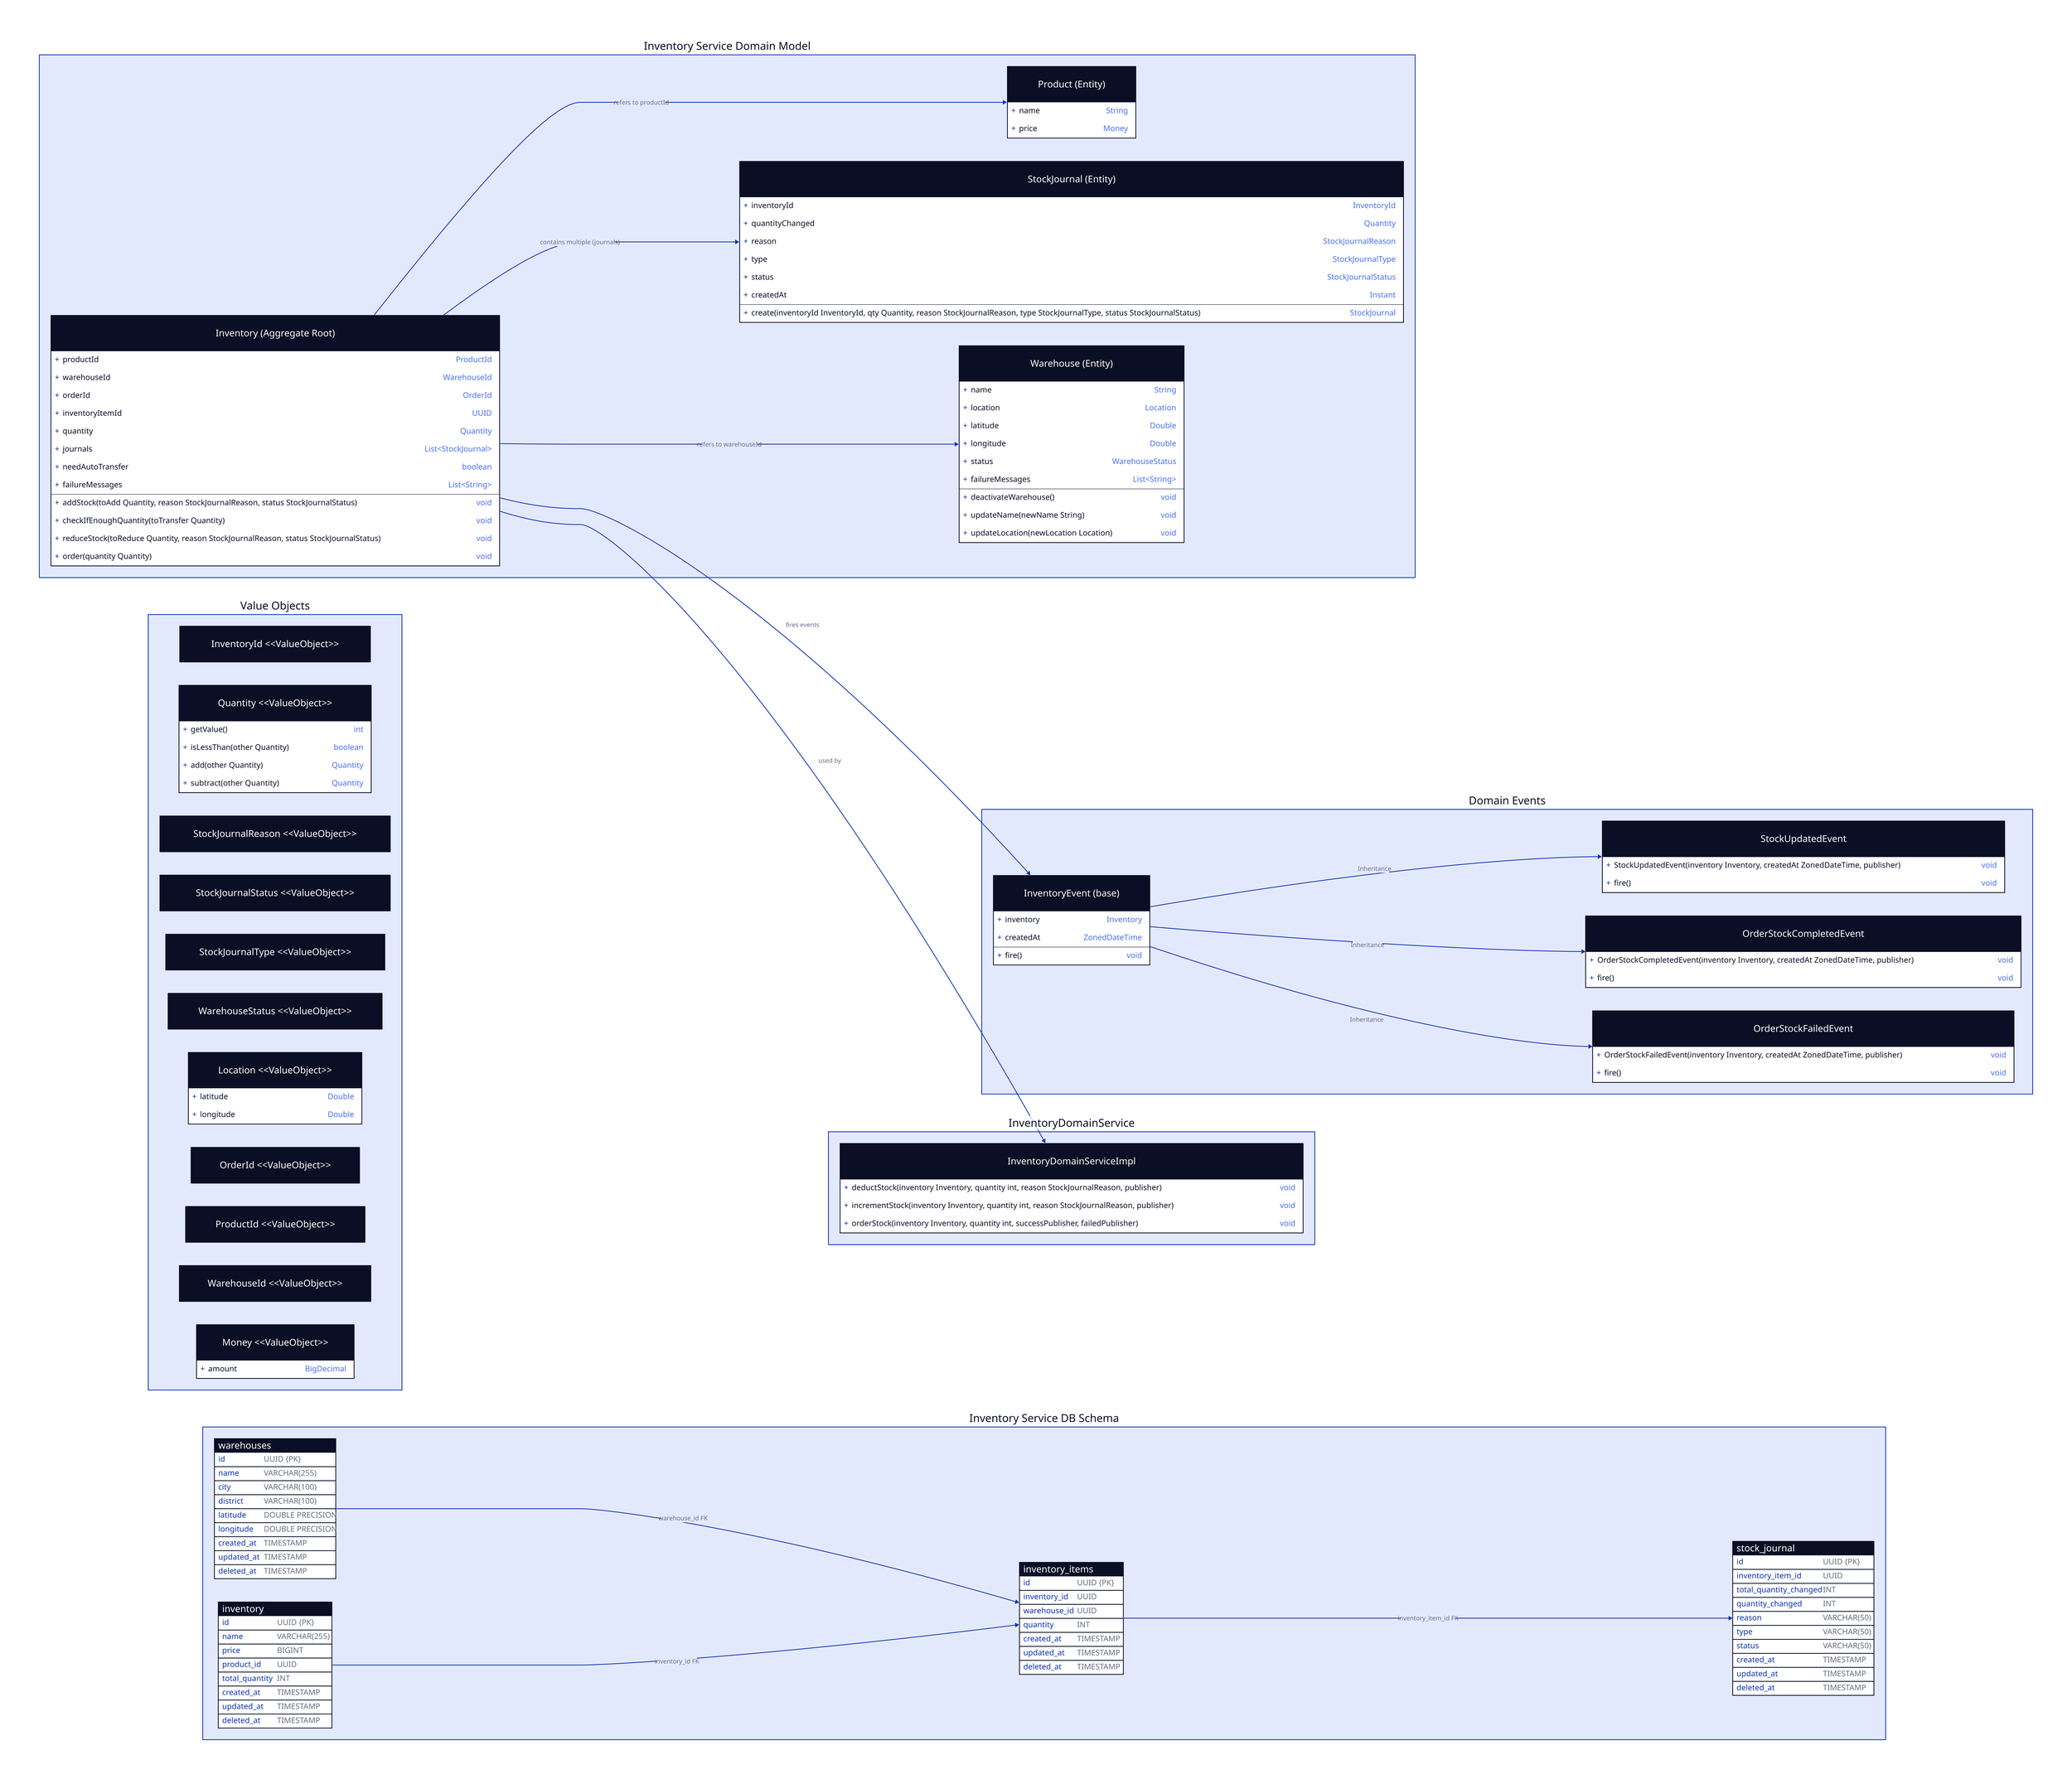 direction: right

# 1) Domain Model (UML-Like) -------------------------------
InventoryDomainModel: {
  label: "Inventory Service Domain Model"
  direction: down

  # The Inventory aggregate root
  Inventory: "Inventory (Aggregate Root)" {
    shape: class
    +productId: "ProductId"
    +warehouseId: "WarehouseId"
    +orderId: "OrderId"
    +inventoryItemId: "UUID"
    +quantity: "Quantity"
    +journals: "List<StockJournal>"
    +needAutoTransfer: boolean
    +failureMessages: "List<String>"

    # Key domain methods
    +addStock(toAdd Quantity, reason StockJournalReason, status StockJournalStatus)
    +checkIfEnoughQuantity(toTransfer Quantity)
    +reduceStock(toReduce Quantity, reason StockJournalReason, status StockJournalStatus)
    +order(quantity Quantity)
  }

  # Product entity
  Product: "Product (Entity)" {
    shape: class
    +name: "String"
    +price: "Money"

    # Constructors or relevant domain logic
    # ...
  }

  # StockJournal entity
  StockJournal: "StockJournal (Entity)" {
    shape: class
    +inventoryId: "InventoryId"
    +quantityChanged: "Quantity"
    +reason: "StockJournalReason"
    +type: "StockJournalType"
    +status: "StockJournalStatus"
    +createdAt: "Instant"

    # static factory
    +create(inventoryId InventoryId, qty Quantity, reason StockJournalReason, type StockJournalType, status StockJournalStatus): StockJournal
  }

  # Warehouse entity
  Warehouse: "Warehouse (Entity)" {
    shape: class
    +name: "String"
    +location: "Location"
    +latitude: "Double"
    +longitude: "Double"
    +status: "WarehouseStatus"
    +failureMessages: "List<String>"

    # Some domain methods
    +deactivateWarehouse()
    +updateName(newName String)
    +updateLocation(newLocation Location)
  }

  # Show a few relationships
  Inventory -> StockJournal: "contains multiple (journals)"
  Inventory -> Product: "refers to productId"
  Inventory -> Warehouse: "refers to warehouseId"
}

# 2) Value Objects --------------------------------------------
InventoryValueObjects: {
  label: "Value Objects"
  direction: down

  InventoryId: "InventoryId <<ValueObject>>" {
    shape: class
    # Typically a UUID wrapper
  }

  Quantity: "Quantity <<ValueObject>>" {
    shape: class
    +getValue(): int
    +isLessThan(other Quantity): boolean
    +add(other Quantity): Quantity
    +subtract(other Quantity): Quantity
  }

  StockJournalReason: "StockJournalReason <<ValueObject>>" {
    shape: class
    # e.g. ORDER, MANUAL, etc.
  }

  StockJournalStatus: "StockJournalStatus <<ValueObject>>" {
    shape: class
    # e.g. APPROVED, REQUEST, etc.
  }

  StockJournalType: "StockJournalType <<ValueObject>>" {
    shape: class
    # INCREASE or DECREASE
  }

  WarehouseStatus: "WarehouseStatus <<ValueObject>>" {
    shape: class
    # ACTIVE, DEACTIVE
  }

  Location: "Location <<ValueObject>>" {
    shape: class
    +latitude: "Double"
    +longitude: "Double"
  }

  # Reused from domain wide or other modules
  OrderId: "OrderId <<ValueObject>>" {
    shape: class
  }
  ProductId: "ProductId <<ValueObject>>" {
    shape: class
  }
  WarehouseId: "WarehouseId <<ValueObject>>" {
    shape: class
  }
  Money: "Money <<ValueObject>>" {
    shape: class
    +amount: "BigDecimal"
  }
}

# 3) Domain Events ---------------------------------------------
InventoryEvents: {
  label: "Domain Events"
  direction: down

  InventoryEvent: "InventoryEvent (base)" {
    shape: class
    +inventory: "Inventory"
    +createdAt: "ZonedDateTime"
    +fire()
  }

  StockUpdatedEvent: "StockUpdatedEvent" {
    shape: class
    +StockUpdatedEvent(inventory Inventory, createdAt ZonedDateTime, publisher)
    +fire()
  }

  OrderStockCompletedEvent: "OrderStockCompletedEvent" {
    shape: class
    +OrderStockCompletedEvent(inventory Inventory, createdAt ZonedDateTime, publisher)
    +fire()
  }

  OrderStockFailedEvent: "OrderStockFailedEvent" {
    shape: class
    +OrderStockFailedEvent(inventory Inventory, createdAt ZonedDateTime, publisher)
    +fire()
  }

  # Possibly others: StockIncrementedEvent, StockDecrementedEvent, etc.

  # Show inheritance
  InventoryEvent -> StockUpdatedEvent: "Inheritance"
  InventoryEvent -> OrderStockCompletedEvent: "Inheritance"
  InventoryEvent -> OrderStockFailedEvent: "Inheritance"
}

# 4) Domain Service --------------------------------------------
InventoryDomainService: {
  label: "InventoryDomainService"
  direction: down

  InventoryDomainServiceImpl: "InventoryDomainServiceImpl" {
    shape: class
    +deductStock(inventory Inventory, quantity int, reason StockJournalReason, publisher)
    +incrementStock(inventory Inventory, quantity int, reason StockJournalReason, publisher)
    +orderStock(inventory Inventory, quantity int, successPublisher, failedPublisher)
  }
}

# Optional references across containers
InventoryDomainModel.Inventory -> InventoryDomainService.InventoryDomainServiceImpl: "used by"
InventoryDomainModel.Inventory -> InventoryEvents.InventoryEvent: "fires events"

direction: right

InventoryDBSchema: {
  label: "Inventory Service DB Schema"
  direction: down

  # warehouses table
  warehouses: {
    shape: sql_table
    label: "warehouses"
    id: "UUID {PK}"
    name: "VARCHAR(255)"
    city: "VARCHAR(100)"
    district: "VARCHAR(100)"
    latitude: "DOUBLE PRECISION"
    longitude: "DOUBLE PRECISION"
    created_at: "TIMESTAMP"
    updated_at: "TIMESTAMP"
    deleted_at: "TIMESTAMP"
  }

  # inventory table
  inventory: {
    shape: sql_table
    label: "inventory"
    id: "UUID {PK}"
    name: "VARCHAR(255)"
    price: "BIGINT"
    product_id: "UUID"
    total_quantity: "INT"
    created_at: "TIMESTAMP"
    updated_at: "TIMESTAMP"
    deleted_at: "TIMESTAMP"
  }

  # inventory_items table
  inventory_items: {
    shape: sql_table
    label: "inventory_items"
    id: "UUID {PK}"
    inventory_id: "UUID"
    warehouse_id: "UUID"
    quantity: "INT"
    created_at: "TIMESTAMP"
    updated_at: "TIMESTAMP"
    deleted_at: "TIMESTAMP"
  }

  # stock_journal table
  stock_journal: {
    shape: sql_table
    label: "stock_journal"
    id: "UUID {PK}"
    inventory_item_id: "UUID"
    total_quantity_changed: "INT"
    quantity_changed: "INT"
    reason: "VARCHAR(50)"
    type: "VARCHAR(50)"
    status: "VARCHAR(50)"
    created_at: "TIMESTAMP"
    updated_at: "TIMESTAMP"
    deleted_at: "TIMESTAMP"
  }

  # Relationships (Foreign Key associations)
  inventory -> inventory_items: "1 -> 0..*" {
    label: "inventory_id FK"
  }
  warehouses -> inventory_items: "1 -> 0..*" {
    label: "warehouse_id FK"
  }
  inventory_items -> stock_journal: "1 -> 0..*" {
    label: "inventory_item_id FK"
  }
}
